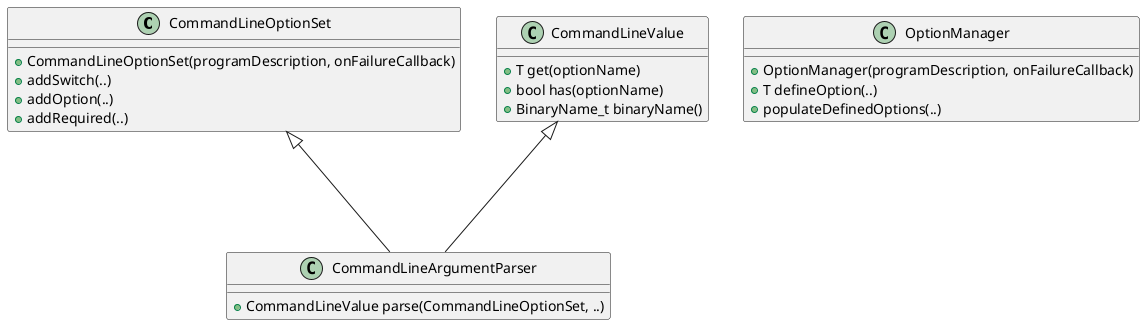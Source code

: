 @startuml

class CommandLineOptionSet {
    +CommandLineOptionSet(programDescription, onFailureCallback)
    +addSwitch(..)
    +addOption(..)
    +addRequired(..)
}

class CommandLineValue {
    +T get(optionName)
    +bool has(optionName)
    +BinaryName_t binaryName()
}

class CommandLineArgumentParser {
    +CommandLineValue parse(CommandLineOptionSet, ..)
}

CommandLineOptionSet <|--- CommandLineArgumentParser
CommandLineValue <|--- CommandLineArgumentParser

class OptionManager {
    +OptionManager(programDescription, onFailureCallback)
    +T defineOption(..)
    +populateDefinedOptions(..)
}

@enduml
